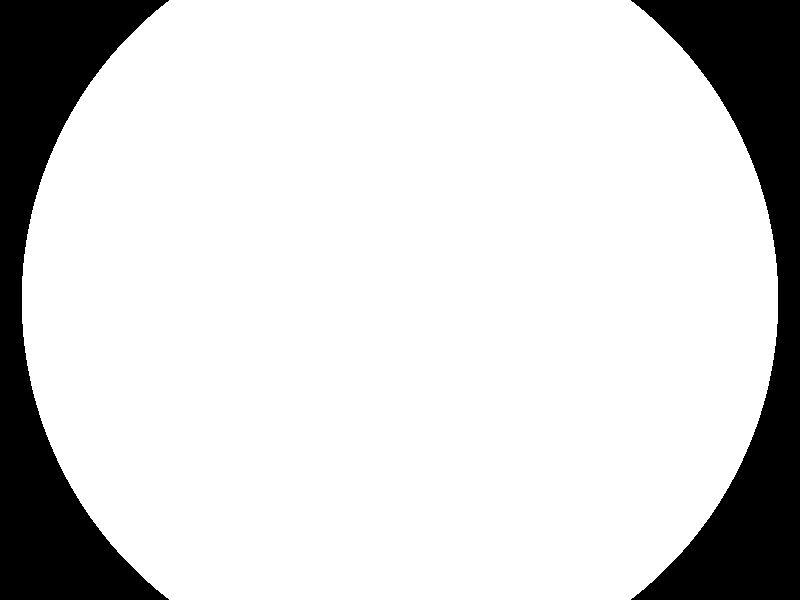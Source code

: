 camera {
   location  <0, 0, 15>
   up        <0,  1,  0>
   right     <1.33333, 0,  0>
   look_at   <0, 0, 0>
}

light_source {<-100, 100, 100> color rgb <1.5, 1.5, 1.5>}

sphere { <0, 0, 0>, 8
   pigment { color rgbf <1.0, 1.0, 1.0, 0.5> }
   finish { ambient 0.02 diffuse 0.4 specular 0.6 roughness 0.02 refraction 1.0 ior 1.33 }
}

sphere{ <0, -2, 0>, 4
   pigment { color rgbf <1.0, 1.0, 1.0, 0.5> }
   finish { ambient 0.02 diffuse 0.4 specular 0.6 roughness 0.02 refraction 1.0 ior 1.33 }
}

sphere{ <0, 2, 0>, 4
   pigment { color rgbf <1.0, 1.0, 1.0, 0.5> }
   finish { ambient 0.02 diffuse 0.4 specular 0.6 roughness 0.02 refraction 1.0 ior 1.33 }
}

sphere{ <-2, 0, 0>, 4
   pigment { color rgbf <1.0, 1.0, 1.0, 0.5> }
   finish { ambient 0.02 diffuse 0.4 specular 0.6 roughness 0.02 refraction 1.0 ior 1.33 }
}

sphere{ <2, 0, 0>, 4
   pigment { color rgbf <1.0, 1.0, 1.0, 0.5> }
   finish { ambient 0.02 diffuse 0.4 specular 0.6 roughness 0.02 refraction 1.0 ior 1.33 }
}


